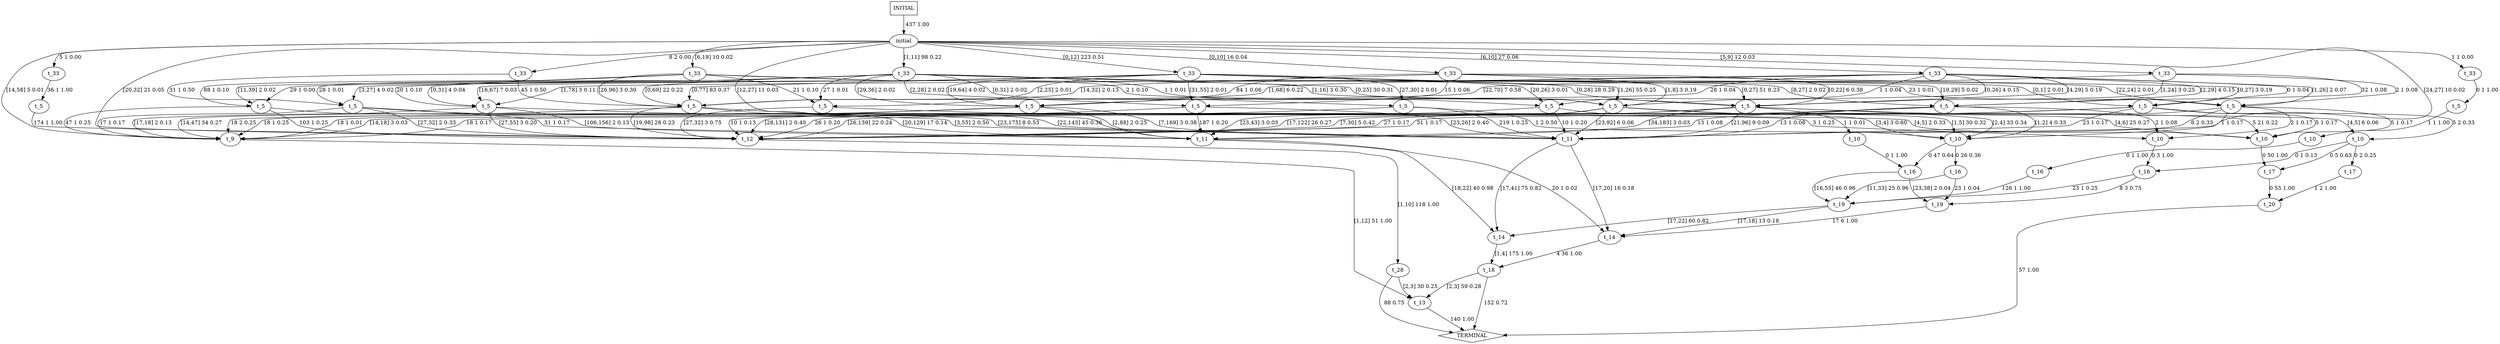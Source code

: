 digraph G {
  0 [label="initial"];
  1 [label="t_10"];
  2 [label="t_10"];
  3 [label="t_10"];
  4 [label="t_10"];
  5 [label="t_10"];
  6 [label="t_10"];
  7 [label="t_11"];
  8 [label="t_11"];
  9 [label="t_12"];
  10 [label="t_13"];
  11 [label="t_14"];
  12 [label="t_14"];
  13 [label="t_16"];
  14 [label="t_16"];
  15 [label="t_16"];
  16 [label="t_16"];
  17 [label="t_17"];
  18 [label="t_17"];
  19 [label="t_18"];
  20 [label="t_19"];
  21 [label="t_19"];
  22 [label="t_20"];
  23 [label="t_28"];
  24 [label="t_33"];
  25 [label="t_33"];
  26 [label="t_33"];
  27 [label="t_33"];
  28 [label="t_33"];
  29 [label="t_33"];
  30 [label="t_33"];
  31 [label="t_33"];
  32 [label="t_33"];
  33 [label="t_5"];
  34 [label="t_5"];
  35 [label="t_5"];
  36 [label="t_5"];
  37 [label="t_5"];
  38 [label="t_5"];
  39 [label="t_5"];
  40 [label="t_5"];
  41 [label="t_5"];
  42 [label="t_5"];
  43 [label="t_5"];
  44 [label="t_5"];
  45 [label="t_5"];
  46 [label="t_5"];
  47 [label="t_5"];
  48 [label="t_5"];
  49 [label="t_9"];
  50 [label="TERMINAL",shape=diamond];
  51 [label="INITIAL",shape=box];
0->8 [label="[24,27] 10 0.02"];
0->7 [label="[12,27] 11 0.03"];
0->9 [label="[20,32] 21 0.05"];
0->24 [label="1 1 0.00"];
0->25 [label="5 1 0.00"];
0->26 [label="8 2 0.00"];
0->29 [label="[6,19] 10 0.02"];
0->27 [label="[5,9] 12 0.03"];
0->28 [label="[0,10] 16 0.04"];
0->30 [label="[6,10] 27 0.06"];
0->31 [label="[1,11] 98 0.22"];
0->32 [label="[0,12] 223 0.51"];
0->49 [label="[14,58] 5 0.01"];
1->16 [label="0 1 1.00"];
2->13 [label="0 1 1.00"];
3->15 [label="0 3 1.00"];
4->18 [label="0 50 1.00"];
5->14 [label="0 26 0.36"];
5->16 [label="0 47 0.64"];
6->15 [label="0 1 0.13"];
6->17 [label="0 2 0.25"];
6->18 [label="0 5 0.63"];
7->11 [label="20 1 0.02"];
7->12 [label="[18,22] 40 0.98"];
8->11 [label="[17,20] 16 0.18"];
8->12 [label="[17,41] 75 0.82"];
9->23 [label="[1,10] 118 1.00"];
10->50 [label=" 140 1.00"];
11->19 [label="4 36 1.00"];
12->19 [label="[1,4] 175 1.00"];
13->21 [label="126 1 1.00"];
14->20 [label="23 1 0.04"];
14->21 [label="[11,33] 25 0.96"];
15->21 [label="23 1 0.25"];
15->20 [label="8 3 0.75"];
16->20 [label="[23,38] 2 0.04"];
16->21 [label="[16,55] 46 0.96"];
17->22 [label="1 2 1.00"];
18->22 [label="0 55 1.00"];
19->10 [label="[2,3] 59 0.28"];
19->50 [label=" 152 0.72"];
20->11 [label="17 6 1.00"];
21->11 [label="[17,18] 13 0.18"];
21->12 [label="[17,22] 60 0.82"];
22->50 [label=" 57 1.00"];
23->10 [label="[2,3] 30 0.25"];
23->50 [label=" 88 0.75"];
24->33 [label="0 1 1.00"];
25->34 [label="36 1 1.00"];
26->40 [label="31 1 0.50"];
26->43 [label="45 1 0.50"];
27->45 [label="2 1 0.08"];
27->44 [label="32 1 0.08"];
27->47 [label="[1,24] 3 0.25"];
27->43 [label="[22,70] 7 0.58"];
28->38 [label="15 1 0.06"];
28->42 [label="84 1 0.06"];
28->43 [label="[14,32] 2 0.13"];
28->46 [label="[0,27] 3 0.19"];
28->48 [label="[1,8] 3 0.19"];
28->47 [label="[0,22] 6 0.38"];
29->48 [label="2 1 0.10"];
29->41 [label="20 1 0.10"];
29->35 [label="21 1 0.10"];
29->39 [label="88 1 0.10"];
29->47 [label="[1,16] 3 0.30"];
29->43 [label="[26,96] 3 0.30"];
30->46 [label="0 1 0.04"];
30->37 [label="1 1 0.04"];
30->42 [label="28 1 0.04"];
30->45 [label="[1,26] 2 0.07"];
30->41 [label="[1,78] 3 0.11"];
30->48 [label="[0,26] 4 0.15"];
30->44 [label="[2,29] 4 0.15"];
30->47 [label="[4,29] 5 0.19"];
30->43 [label="[1,68] 6 0.22"];
31->37 [label="1 1 0.01"];
31->45 [label="23 1 0.01"];
31->35 [label="27 1 0.01"];
31->40 [label="28 1 0.01"];
31->36 [label="[0,31] 2 0.02"];
31->38 [label="[2,28] 2 0.02"];
31->44 [label="[8,27] 2 0.02"];
31->39 [label="[11,39] 2 0.02"];
31->42 [label="[29,36] 2 0.02"];
31->41 [label="[0,31] 4 0.04"];
31->43 [label="[0,69] 22 0.22"];
31->47 [label="[0,28] 28 0.29"];
31->48 [label="[0,25] 30 0.31"];
32->39 [label="29 1 0.00"];
32->46 [label="[0,1] 2 0.01"];
32->35 [label="[2,25] 2 0.01"];
32->45 [label="[22,24] 2 0.01"];
32->36 [label="[27,30] 2 0.01"];
32->38 [label="[31,55] 2 0.01"];
32->37 [label="[20,26] 3 0.01"];
32->40 [label="[3,27] 4 0.02"];
32->42 [label="[19,64] 4 0.02"];
32->44 [label="[19,29] 5 0.02"];
32->41 [label="[16,67] 7 0.03"];
32->47 [label="[0,27] 51 0.23"];
32->48 [label="[1,26] 55 0.25"];
32->43 [label="[0,77] 83 0.37"];
33->2 [label="1 1 1.00"];
34->9 [label="174 1 1.00"];
35->3 [label="3 1 0.25"];
35->9 [label="[27,32] 3 0.75"];
36->5 [label="1 2 0.50"];
36->8 [label="219 1 0.25"];
36->49 [label="18 1 0.25"];
37->5 [label="[3,4] 3 0.60"];
37->8 [label="10 1 0.20"];
37->9 [label="26 1 0.20"];
38->7 [label="187 1 0.20"];
38->8 [label="[23,26] 2 0.40"];
38->9 [label="[28,131] 2 0.40"];
39->8 [label="[3,55] 2 0.50"];
39->9 [label="103 1 0.25"];
39->49 [label="47 1 0.25"];
40->4 [label="[4,5] 2 0.33"];
40->7 [label="31 1 0.17"];
40->9 [label="[27,32] 2 0.33"];
40->49 [label="17 1 0.17"];
41->7 [label="[106,156] 2 0.13"];
41->8 [label="[23,175] 8 0.53"];
41->9 [label="[27,55] 3 0.20"];
41->49 [label="[17,18] 2 0.13"];
42->7 [label="[2,88] 2 0.25"];
42->8 [label="[7,169] 3 0.38"];
42->9 [label="10 1 0.13"];
42->49 [label="18 2 0.25"];
43->7 [label="[20,129] 17 0.14"];
43->8 [label="[22,143] 45 0.36"];
43->9 [label="[19,98] 28 0.23"];
43->49 [label="[14,47] 34 0.27"];
44->3 [label="2 1 0.08"];
44->5 [label="[1,2] 4 0.33"];
44->7 [label="13 1 0.08"];
44->8 [label="13 1 0.08"];
44->9 [label="[7,30] 5 0.42"];
45->5 [label="1 1 0.17"];
45->3 [label="2 1 0.17"];
45->4 [label="5 1 0.17"];
45->8 [label="6 2 0.33"];
45->9 [label="31 1 0.17"];
46->4 [label="5 1 0.17"];
46->6 [label="5 2 0.33"];
46->8 [label="23 1 0.17"];
46->9 [label="27 1 0.17"];
46->49 [label="18 1 0.17"];
47->1 [label="1 1 0.01"];
47->4 [label="5 21 0.22"];
47->5 [label="[2,4] 33 0.34"];
47->7 [label="[34,183] 3 0.03"];
47->8 [label="[21,96] 9 0.09"];
47->9 [label="[17,122] 26 0.27"];
47->49 [label="[14,18] 3 0.03"];
48->6 [label="[4,5] 6 0.06"];
48->4 [label="[4,6] 25 0.27"];
48->5 [label="[1,5] 30 0.32"];
48->7 [label="[23,43] 3 0.03"];
48->8 [label="[23,92] 6 0.06"];
48->9 [label="[26,139] 22 0.24"];
48->49 [label="18 1 0.01"];
49->10 [label="[1,12] 51 1.00"];
51->0 [label=" 437 1.00"];
}
